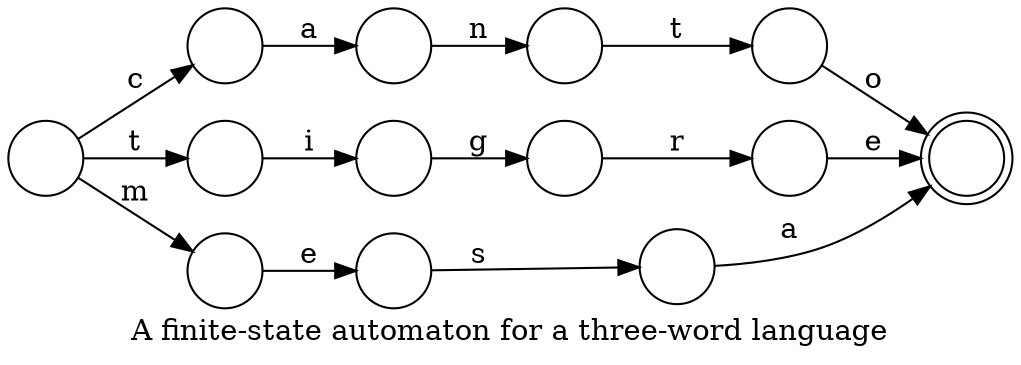 // This graph generated with hfst-fst2txt
digraph "text(<stdin>)" {
charset = UTF8;
rankdir = LR;
label = "A finite-state automaton for a three-word language";
node [shape=circle]
"INITIAL" [label=""]
"c" [label=""]
"ca" [label=""]
"can" [label=""]
"cant" [label=""]
"t" [label=""]
"ti" [label=""]
"tig" [label=""]
"tigr" [label=""]
"m" [label=""]
"me" [label=""]
"mes" [label=""]
"FINAL" [ label="", shape=doublecircle]
"INITIAL" -> "c" [label="c"];
"c" -> "ca" [label="a"];
"ca" -> "can" [label="n"];
"can" -> "cant" [label="t"];
"cant" -> "FINAL" [label="o"];
"INITIAL" -> "t" [label="t"];
"t" -> "ti" [label="i"];
"ti" -> "tig" [label="g"];
"tig" -> "tigr" [label="r"];
"tigr" -> "FINAL" [label="e"];
"INITIAL" -> "m" [label="m"];
"m" -> "me" [label="e"];
"me" -> "mes" [label="s"];
"mes" -> "FINAL" [label="a"];
}
